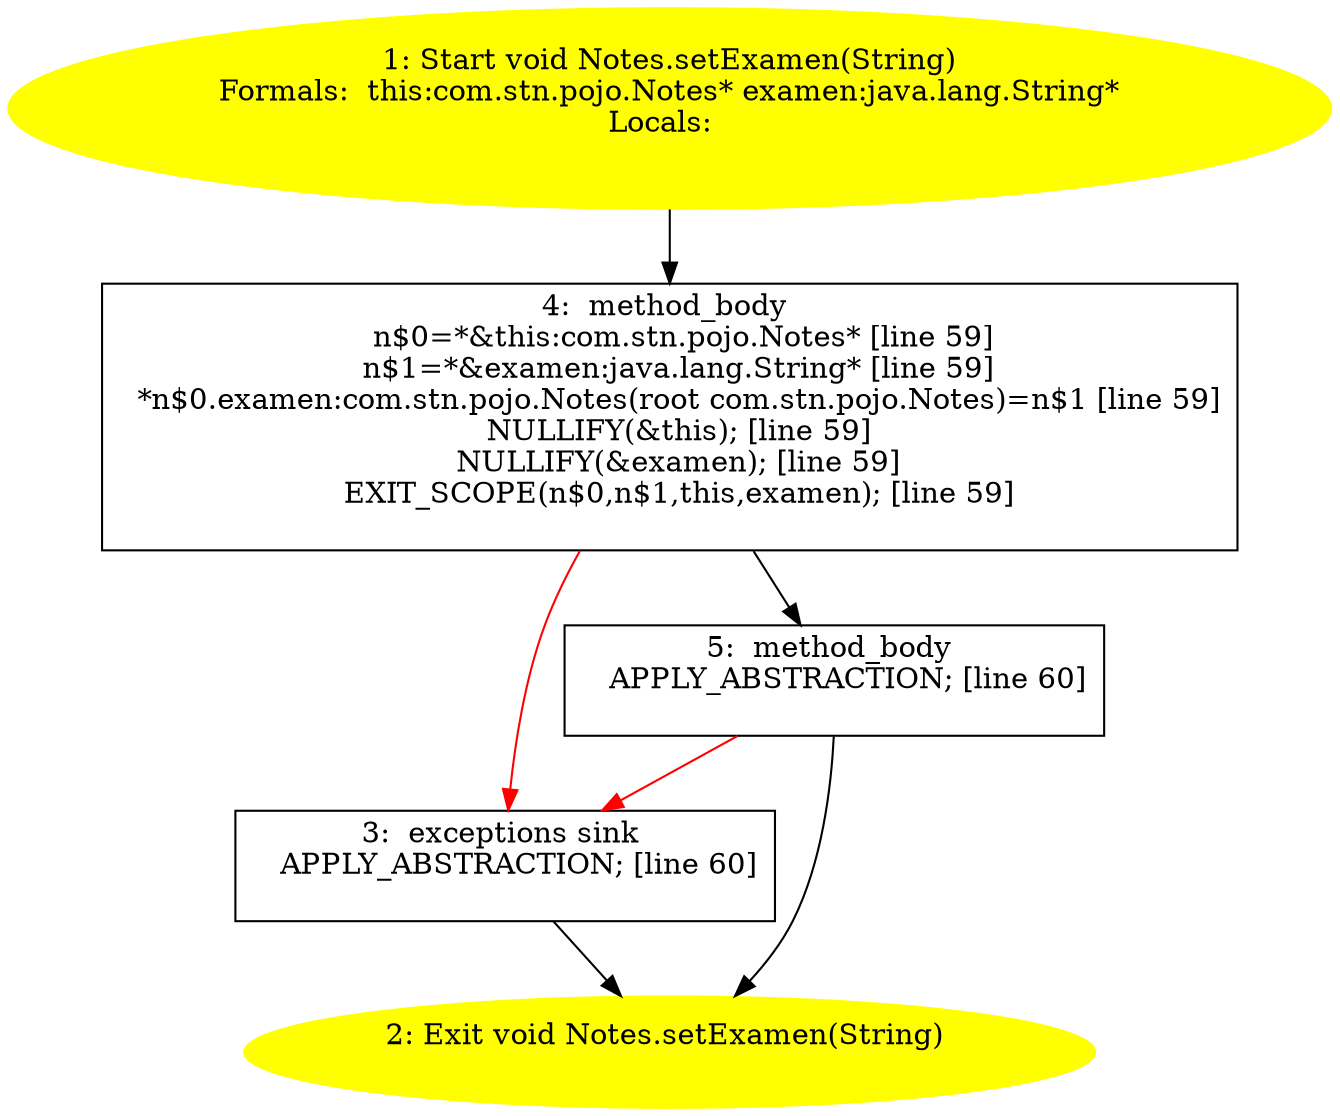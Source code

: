 /* @generated */
digraph cfg {
"com.stn.pojo.Notes.setExamen(java.lang.String):void.ce6b748543ba6d4a9f408916925c797d_1" [label="1: Start void Notes.setExamen(String)\nFormals:  this:com.stn.pojo.Notes* examen:java.lang.String*\nLocals:  \n  " color=yellow style=filled]
	

	 "com.stn.pojo.Notes.setExamen(java.lang.String):void.ce6b748543ba6d4a9f408916925c797d_1" -> "com.stn.pojo.Notes.setExamen(java.lang.String):void.ce6b748543ba6d4a9f408916925c797d_4" ;
"com.stn.pojo.Notes.setExamen(java.lang.String):void.ce6b748543ba6d4a9f408916925c797d_2" [label="2: Exit void Notes.setExamen(String) \n  " color=yellow style=filled]
	

"com.stn.pojo.Notes.setExamen(java.lang.String):void.ce6b748543ba6d4a9f408916925c797d_3" [label="3:  exceptions sink \n   APPLY_ABSTRACTION; [line 60]\n " shape="box"]
	

	 "com.stn.pojo.Notes.setExamen(java.lang.String):void.ce6b748543ba6d4a9f408916925c797d_3" -> "com.stn.pojo.Notes.setExamen(java.lang.String):void.ce6b748543ba6d4a9f408916925c797d_2" ;
"com.stn.pojo.Notes.setExamen(java.lang.String):void.ce6b748543ba6d4a9f408916925c797d_4" [label="4:  method_body \n   n$0=*&this:com.stn.pojo.Notes* [line 59]\n  n$1=*&examen:java.lang.String* [line 59]\n  *n$0.examen:com.stn.pojo.Notes(root com.stn.pojo.Notes)=n$1 [line 59]\n  NULLIFY(&this); [line 59]\n  NULLIFY(&examen); [line 59]\n  EXIT_SCOPE(n$0,n$1,this,examen); [line 59]\n " shape="box"]
	

	 "com.stn.pojo.Notes.setExamen(java.lang.String):void.ce6b748543ba6d4a9f408916925c797d_4" -> "com.stn.pojo.Notes.setExamen(java.lang.String):void.ce6b748543ba6d4a9f408916925c797d_5" ;
	 "com.stn.pojo.Notes.setExamen(java.lang.String):void.ce6b748543ba6d4a9f408916925c797d_4" -> "com.stn.pojo.Notes.setExamen(java.lang.String):void.ce6b748543ba6d4a9f408916925c797d_3" [color="red" ];
"com.stn.pojo.Notes.setExamen(java.lang.String):void.ce6b748543ba6d4a9f408916925c797d_5" [label="5:  method_body \n   APPLY_ABSTRACTION; [line 60]\n " shape="box"]
	

	 "com.stn.pojo.Notes.setExamen(java.lang.String):void.ce6b748543ba6d4a9f408916925c797d_5" -> "com.stn.pojo.Notes.setExamen(java.lang.String):void.ce6b748543ba6d4a9f408916925c797d_2" ;
	 "com.stn.pojo.Notes.setExamen(java.lang.String):void.ce6b748543ba6d4a9f408916925c797d_5" -> "com.stn.pojo.Notes.setExamen(java.lang.String):void.ce6b748543ba6d4a9f408916925c797d_3" [color="red" ];
}
